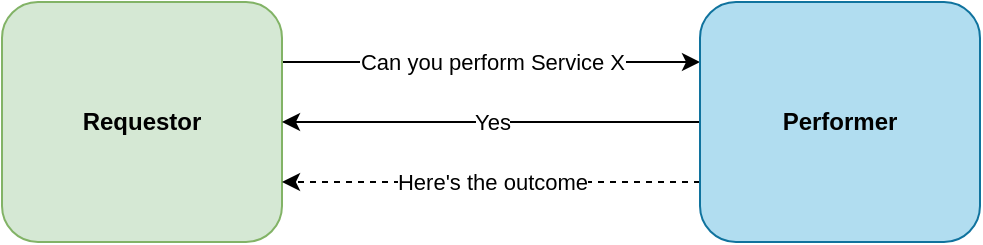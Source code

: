 <mxfile version="24.8.3">
  <diagram name="Page-1" id="9Z4uaeRl92PlnIcvruAd">
    <mxGraphModel dx="1348" dy="837" grid="1" gridSize="10" guides="1" tooltips="1" connect="1" arrows="1" fold="1" page="1" pageScale="1" pageWidth="850" pageHeight="1100" math="0" shadow="0">
      <root>
        <mxCell id="0" />
        <mxCell id="1" parent="0" />
        <mxCell id="UjEc9BLqSE79LHHLhsjm-5" value="Can you perform Service X" style="edgeStyle=orthogonalEdgeStyle;rounded=0;orthogonalLoop=1;jettySize=auto;html=1;exitX=1;exitY=0.25;exitDx=0;exitDy=0;entryX=0;entryY=0.25;entryDx=0;entryDy=0;" edge="1" parent="1" source="UjEc9BLqSE79LHHLhsjm-6" target="UjEc9BLqSE79LHHLhsjm-9">
          <mxGeometry relative="1" as="geometry" />
        </mxCell>
        <mxCell id="UjEc9BLqSE79LHHLhsjm-6" value="&lt;b&gt;Requestor&lt;/b&gt;" style="rounded=1;whiteSpace=wrap;html=1;fillColor=#d5e8d4;strokeColor=#82b366;" vertex="1" parent="1">
          <mxGeometry x="181" y="80" width="140" height="120" as="geometry" />
        </mxCell>
        <mxCell id="UjEc9BLqSE79LHHLhsjm-7" value="Here&#39;s the outcome" style="edgeStyle=orthogonalEdgeStyle;rounded=0;orthogonalLoop=1;jettySize=auto;html=1;exitX=0;exitY=0.75;exitDx=0;exitDy=0;entryX=1;entryY=0.75;entryDx=0;entryDy=0;dashed=1;" edge="1" parent="1" source="UjEc9BLqSE79LHHLhsjm-9" target="UjEc9BLqSE79LHHLhsjm-6">
          <mxGeometry relative="1" as="geometry" />
        </mxCell>
        <mxCell id="UjEc9BLqSE79LHHLhsjm-8" value="Yes" style="edgeStyle=orthogonalEdgeStyle;rounded=0;orthogonalLoop=1;jettySize=auto;html=1;exitX=0;exitY=0.5;exitDx=0;exitDy=0;entryX=1;entryY=0.5;entryDx=0;entryDy=0;" edge="1" parent="1" source="UjEc9BLqSE79LHHLhsjm-9" target="UjEc9BLqSE79LHHLhsjm-6">
          <mxGeometry relative="1" as="geometry" />
        </mxCell>
        <mxCell id="UjEc9BLqSE79LHHLhsjm-9" value="&lt;b&gt;Performer&lt;/b&gt;" style="rounded=1;whiteSpace=wrap;html=1;fillColor=#b1ddf0;strokeColor=#10739e;" vertex="1" parent="1">
          <mxGeometry x="530" y="80" width="140" height="120" as="geometry" />
        </mxCell>
      </root>
    </mxGraphModel>
  </diagram>
</mxfile>
